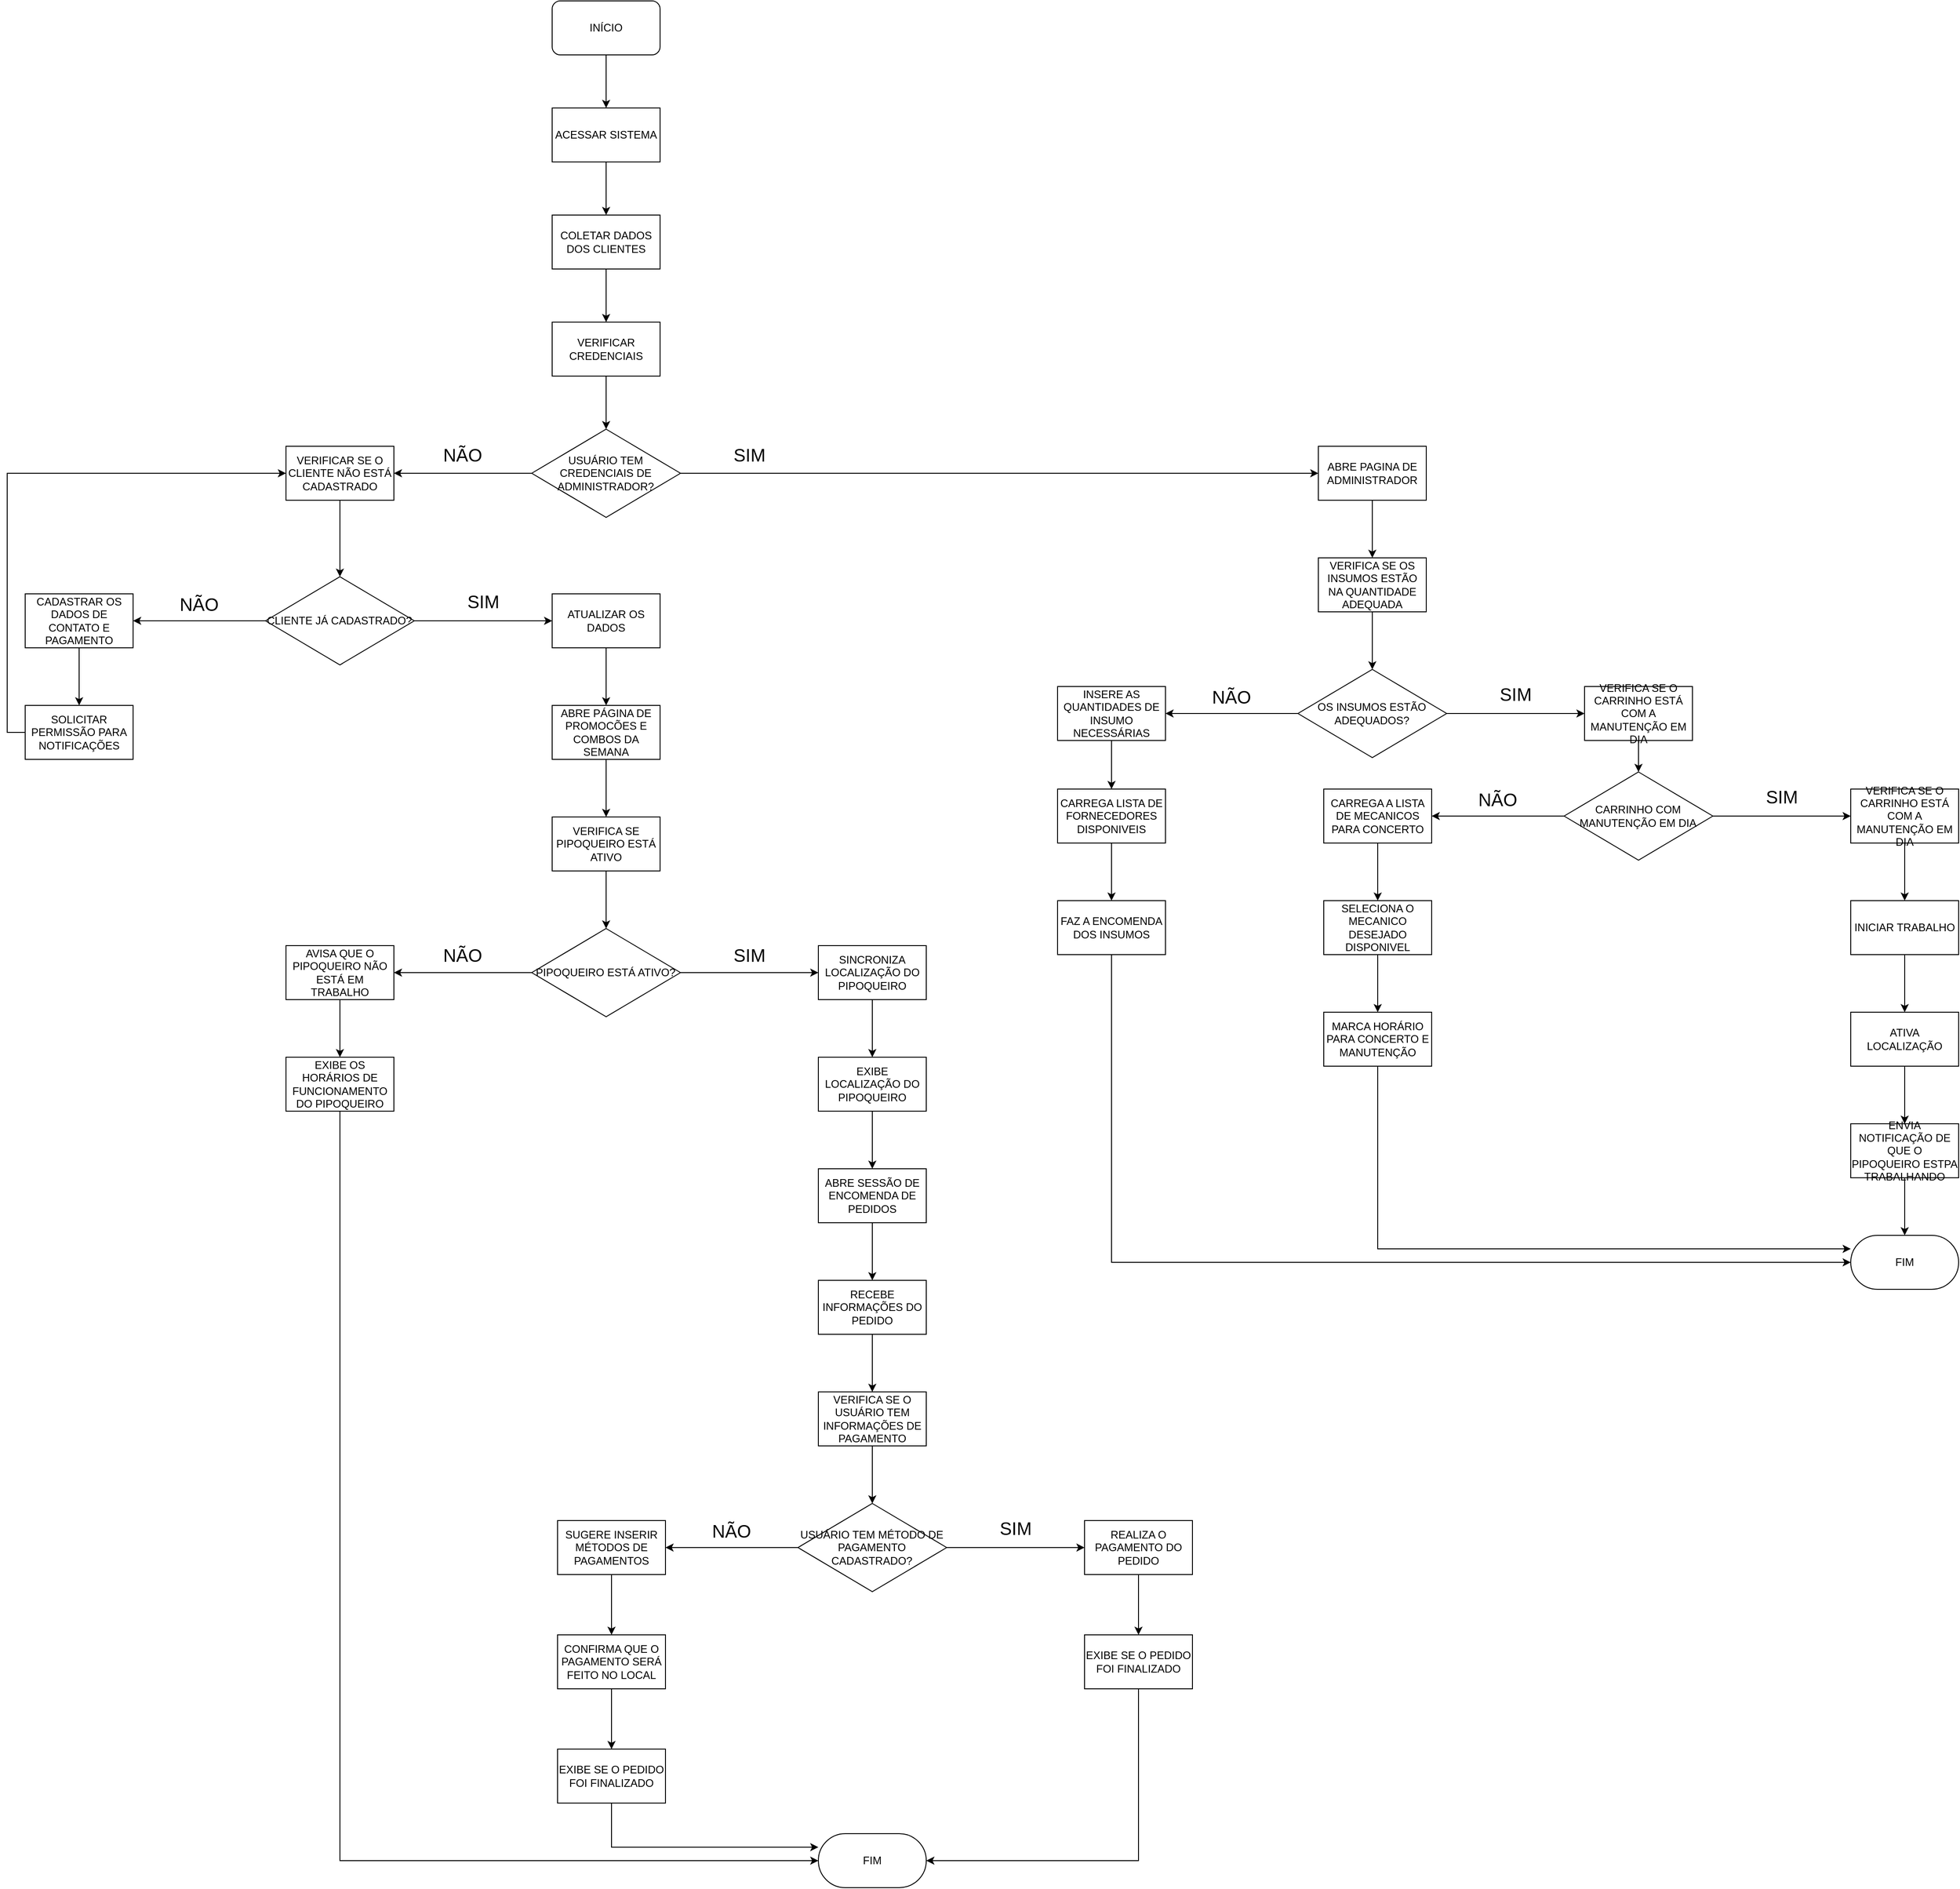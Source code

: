 <mxfile version="26.1.1">
  <diagram name="Página-1" id="Q3ipegLAM0ptBxPgurxT">
    <mxGraphModel dx="5183" dy="2389" grid="0" gridSize="10" guides="1" tooltips="1" connect="1" arrows="1" fold="1" page="0" pageScale="1" pageWidth="827" pageHeight="1169" math="0" shadow="0">
      <root>
        <mxCell id="0" />
        <mxCell id="1" parent="0" />
        <mxCell id="erAgilhyZdYV9VXMIYB2-6" style="edgeStyle=orthogonalEdgeStyle;rounded=0;orthogonalLoop=1;jettySize=auto;html=1;exitX=0.5;exitY=1;exitDx=0;exitDy=0;entryX=0.5;entryY=0;entryDx=0;entryDy=0;" edge="1" parent="1" source="erAgilhyZdYV9VXMIYB2-1" target="erAgilhyZdYV9VXMIYB2-2">
          <mxGeometry relative="1" as="geometry" />
        </mxCell>
        <mxCell id="erAgilhyZdYV9VXMIYB2-1" value="INÍCIO" style="rounded=1;whiteSpace=wrap;html=1;" vertex="1" parent="1">
          <mxGeometry x="352" y="399" width="120" height="60" as="geometry" />
        </mxCell>
        <mxCell id="erAgilhyZdYV9VXMIYB2-7" style="edgeStyle=orthogonalEdgeStyle;rounded=0;orthogonalLoop=1;jettySize=auto;html=1;exitX=0.5;exitY=1;exitDx=0;exitDy=0;entryX=0.5;entryY=0;entryDx=0;entryDy=0;" edge="1" parent="1" source="erAgilhyZdYV9VXMIYB2-2" target="erAgilhyZdYV9VXMIYB2-3">
          <mxGeometry relative="1" as="geometry" />
        </mxCell>
        <mxCell id="erAgilhyZdYV9VXMIYB2-2" value="ACESSAR SISTEMA" style="rounded=0;whiteSpace=wrap;html=1;" vertex="1" parent="1">
          <mxGeometry x="352" y="518" width="120" height="60" as="geometry" />
        </mxCell>
        <mxCell id="erAgilhyZdYV9VXMIYB2-8" style="edgeStyle=orthogonalEdgeStyle;rounded=0;orthogonalLoop=1;jettySize=auto;html=1;exitX=0.5;exitY=1;exitDx=0;exitDy=0;" edge="1" parent="1" source="erAgilhyZdYV9VXMIYB2-3" target="erAgilhyZdYV9VXMIYB2-4">
          <mxGeometry relative="1" as="geometry" />
        </mxCell>
        <mxCell id="erAgilhyZdYV9VXMIYB2-3" value="COLETAR DADOS DOS CLIENTES" style="rounded=0;whiteSpace=wrap;html=1;" vertex="1" parent="1">
          <mxGeometry x="352" y="637" width="120" height="60" as="geometry" />
        </mxCell>
        <mxCell id="erAgilhyZdYV9VXMIYB2-9" style="edgeStyle=orthogonalEdgeStyle;rounded=0;orthogonalLoop=1;jettySize=auto;html=1;exitX=0.5;exitY=1;exitDx=0;exitDy=0;entryX=0.5;entryY=0;entryDx=0;entryDy=0;" edge="1" parent="1" source="erAgilhyZdYV9VXMIYB2-4" target="erAgilhyZdYV9VXMIYB2-5">
          <mxGeometry relative="1" as="geometry" />
        </mxCell>
        <mxCell id="erAgilhyZdYV9VXMIYB2-4" value="VERIFICAR CREDENCIAIS" style="rounded=0;whiteSpace=wrap;html=1;" vertex="1" parent="1">
          <mxGeometry x="352" y="756" width="120" height="60" as="geometry" />
        </mxCell>
        <mxCell id="erAgilhyZdYV9VXMIYB2-12" style="edgeStyle=orthogonalEdgeStyle;rounded=0;orthogonalLoop=1;jettySize=auto;html=1;exitX=0;exitY=0.5;exitDx=0;exitDy=0;entryX=1;entryY=0.5;entryDx=0;entryDy=0;" edge="1" parent="1" source="erAgilhyZdYV9VXMIYB2-5" target="erAgilhyZdYV9VXMIYB2-11">
          <mxGeometry relative="1" as="geometry" />
        </mxCell>
        <mxCell id="erAgilhyZdYV9VXMIYB2-13" style="edgeStyle=orthogonalEdgeStyle;rounded=0;orthogonalLoop=1;jettySize=auto;html=1;exitX=1;exitY=0.5;exitDx=0;exitDy=0;entryX=0;entryY=0.5;entryDx=0;entryDy=0;" edge="1" parent="1" source="erAgilhyZdYV9VXMIYB2-5" target="erAgilhyZdYV9VXMIYB2-10">
          <mxGeometry relative="1" as="geometry" />
        </mxCell>
        <mxCell id="erAgilhyZdYV9VXMIYB2-5" value="USUÁRIO TEM CREDENCIAIS DE ADMINISTRADOR?" style="rhombus;whiteSpace=wrap;html=1;" vertex="1" parent="1">
          <mxGeometry x="329.31" y="875" width="165.38" height="98" as="geometry" />
        </mxCell>
        <mxCell id="erAgilhyZdYV9VXMIYB2-89" style="edgeStyle=orthogonalEdgeStyle;rounded=0;orthogonalLoop=1;jettySize=auto;html=1;exitX=0.5;exitY=1;exitDx=0;exitDy=0;entryX=0.5;entryY=0;entryDx=0;entryDy=0;" edge="1" parent="1" source="erAgilhyZdYV9VXMIYB2-10" target="erAgilhyZdYV9VXMIYB2-87">
          <mxGeometry relative="1" as="geometry" />
        </mxCell>
        <mxCell id="erAgilhyZdYV9VXMIYB2-10" value="ABRE PAGINA DE ADMINISTRADOR" style="rounded=0;whiteSpace=wrap;html=1;" vertex="1" parent="1">
          <mxGeometry x="1204" y="894" width="120" height="60" as="geometry" />
        </mxCell>
        <mxCell id="erAgilhyZdYV9VXMIYB2-21" style="edgeStyle=orthogonalEdgeStyle;rounded=0;orthogonalLoop=1;jettySize=auto;html=1;exitX=0.5;exitY=1;exitDx=0;exitDy=0;entryX=0.5;entryY=0;entryDx=0;entryDy=0;" edge="1" parent="1" source="erAgilhyZdYV9VXMIYB2-11" target="erAgilhyZdYV9VXMIYB2-20">
          <mxGeometry relative="1" as="geometry" />
        </mxCell>
        <mxCell id="erAgilhyZdYV9VXMIYB2-11" value="VERIFICAR SE O CLIENTE NÃO ESTÁ CADASTRADO" style="rounded=0;whiteSpace=wrap;html=1;" vertex="1" parent="1">
          <mxGeometry x="56" y="894" width="120" height="60" as="geometry" />
        </mxCell>
        <mxCell id="erAgilhyZdYV9VXMIYB2-18" value="&lt;span style=&quot;font-size: 20px;&quot;&gt;NÃO&lt;/span&gt;" style="text;html=1;align=center;verticalAlign=middle;whiteSpace=wrap;rounded=0;" vertex="1" parent="1">
          <mxGeometry x="222" y="882" width="61.46" height="42" as="geometry" />
        </mxCell>
        <mxCell id="erAgilhyZdYV9VXMIYB2-19" value="&lt;span style=&quot;font-size: 20px;&quot;&gt;SIM&lt;/span&gt;" style="text;html=1;align=center;verticalAlign=middle;whiteSpace=wrap;rounded=0;" vertex="1" parent="1">
          <mxGeometry x="541" y="882" width="61.46" height="42" as="geometry" />
        </mxCell>
        <mxCell id="erAgilhyZdYV9VXMIYB2-24" style="edgeStyle=orthogonalEdgeStyle;rounded=0;orthogonalLoop=1;jettySize=auto;html=1;exitX=1;exitY=0.5;exitDx=0;exitDy=0;entryX=0;entryY=0.5;entryDx=0;entryDy=0;" edge="1" parent="1" source="erAgilhyZdYV9VXMIYB2-20" target="erAgilhyZdYV9VXMIYB2-23">
          <mxGeometry relative="1" as="geometry" />
        </mxCell>
        <mxCell id="erAgilhyZdYV9VXMIYB2-27" style="edgeStyle=orthogonalEdgeStyle;rounded=0;orthogonalLoop=1;jettySize=auto;html=1;exitX=0;exitY=0.5;exitDx=0;exitDy=0;entryX=1;entryY=0.5;entryDx=0;entryDy=0;" edge="1" parent="1" source="erAgilhyZdYV9VXMIYB2-20" target="erAgilhyZdYV9VXMIYB2-26">
          <mxGeometry relative="1" as="geometry" />
        </mxCell>
        <mxCell id="erAgilhyZdYV9VXMIYB2-20" value="CLIENTE JÁ CADASTRADO?" style="rhombus;whiteSpace=wrap;html=1;" vertex="1" parent="1">
          <mxGeometry x="33.31" y="1039" width="165.38" height="98" as="geometry" />
        </mxCell>
        <mxCell id="erAgilhyZdYV9VXMIYB2-32" style="edgeStyle=orthogonalEdgeStyle;rounded=0;orthogonalLoop=1;jettySize=auto;html=1;exitX=0.5;exitY=1;exitDx=0;exitDy=0;entryX=0.5;entryY=0;entryDx=0;entryDy=0;" edge="1" parent="1" source="erAgilhyZdYV9VXMIYB2-23" target="erAgilhyZdYV9VXMIYB2-31">
          <mxGeometry relative="1" as="geometry" />
        </mxCell>
        <mxCell id="erAgilhyZdYV9VXMIYB2-23" value="ATUALIZAR OS DADOS" style="rounded=0;whiteSpace=wrap;html=1;" vertex="1" parent="1">
          <mxGeometry x="352" y="1058" width="120" height="60" as="geometry" />
        </mxCell>
        <mxCell id="erAgilhyZdYV9VXMIYB2-25" value="&lt;span style=&quot;font-size: 20px;&quot;&gt;SIM&lt;/span&gt;" style="text;html=1;align=center;verticalAlign=middle;whiteSpace=wrap;rounded=0;" vertex="1" parent="1">
          <mxGeometry x="245" y="1045" width="61.46" height="42" as="geometry" />
        </mxCell>
        <mxCell id="erAgilhyZdYV9VXMIYB2-30" style="edgeStyle=orthogonalEdgeStyle;rounded=0;orthogonalLoop=1;jettySize=auto;html=1;exitX=0.5;exitY=1;exitDx=0;exitDy=0;entryX=0.5;entryY=0;entryDx=0;entryDy=0;" edge="1" parent="1" source="erAgilhyZdYV9VXMIYB2-26" target="erAgilhyZdYV9VXMIYB2-29">
          <mxGeometry relative="1" as="geometry" />
        </mxCell>
        <mxCell id="erAgilhyZdYV9VXMIYB2-26" value="CADASTRAR OS DADOS DE CONTATO E PAGAMENTO" style="rounded=0;whiteSpace=wrap;html=1;" vertex="1" parent="1">
          <mxGeometry x="-234" y="1058" width="120" height="60" as="geometry" />
        </mxCell>
        <mxCell id="erAgilhyZdYV9VXMIYB2-28" value="&lt;span style=&quot;font-size: 20px;&quot;&gt;NÃO&lt;/span&gt;" style="text;html=1;align=center;verticalAlign=middle;whiteSpace=wrap;rounded=0;" vertex="1" parent="1">
          <mxGeometry x="-71" y="1048" width="61.46" height="42" as="geometry" />
        </mxCell>
        <mxCell id="erAgilhyZdYV9VXMIYB2-84" style="edgeStyle=orthogonalEdgeStyle;rounded=0;orthogonalLoop=1;jettySize=auto;html=1;exitX=0;exitY=0.5;exitDx=0;exitDy=0;entryX=0;entryY=0.5;entryDx=0;entryDy=0;" edge="1" parent="1" source="erAgilhyZdYV9VXMIYB2-29" target="erAgilhyZdYV9VXMIYB2-11">
          <mxGeometry relative="1" as="geometry" />
        </mxCell>
        <mxCell id="erAgilhyZdYV9VXMIYB2-29" value="SOLICITAR PERMISSÃO PARA NOTIFICAÇÕES" style="rounded=0;whiteSpace=wrap;html=1;" vertex="1" parent="1">
          <mxGeometry x="-234" y="1182" width="120" height="60" as="geometry" />
        </mxCell>
        <mxCell id="erAgilhyZdYV9VXMIYB2-40" style="edgeStyle=orthogonalEdgeStyle;rounded=0;orthogonalLoop=1;jettySize=auto;html=1;exitX=0.5;exitY=1;exitDx=0;exitDy=0;entryX=0.5;entryY=0;entryDx=0;entryDy=0;" edge="1" parent="1" source="erAgilhyZdYV9VXMIYB2-31" target="erAgilhyZdYV9VXMIYB2-39">
          <mxGeometry relative="1" as="geometry" />
        </mxCell>
        <mxCell id="erAgilhyZdYV9VXMIYB2-31" value="ABRE PÁGINA DE PROMOCÕES E COMBOS DA SEMANA" style="rounded=0;whiteSpace=wrap;html=1;" vertex="1" parent="1">
          <mxGeometry x="352" y="1182" width="120" height="60" as="geometry" />
        </mxCell>
        <mxCell id="erAgilhyZdYV9VXMIYB2-42" style="edgeStyle=orthogonalEdgeStyle;rounded=0;orthogonalLoop=1;jettySize=auto;html=1;exitX=0.5;exitY=1;exitDx=0;exitDy=0;entryX=0.5;entryY=0;entryDx=0;entryDy=0;" edge="1" parent="1" source="erAgilhyZdYV9VXMIYB2-39" target="erAgilhyZdYV9VXMIYB2-41">
          <mxGeometry relative="1" as="geometry" />
        </mxCell>
        <mxCell id="erAgilhyZdYV9VXMIYB2-39" value="VERIFICA SE PIPOQUEIRO ESTÁ ATIVO" style="rounded=0;whiteSpace=wrap;html=1;" vertex="1" parent="1">
          <mxGeometry x="352" y="1306" width="120" height="60" as="geometry" />
        </mxCell>
        <mxCell id="erAgilhyZdYV9VXMIYB2-51" style="edgeStyle=orthogonalEdgeStyle;rounded=0;orthogonalLoop=1;jettySize=auto;html=1;exitX=1;exitY=0.5;exitDx=0;exitDy=0;entryX=0;entryY=0.5;entryDx=0;entryDy=0;" edge="1" parent="1" source="erAgilhyZdYV9VXMIYB2-41" target="erAgilhyZdYV9VXMIYB2-47">
          <mxGeometry relative="1" as="geometry" />
        </mxCell>
        <mxCell id="erAgilhyZdYV9VXMIYB2-58" style="edgeStyle=orthogonalEdgeStyle;rounded=0;orthogonalLoop=1;jettySize=auto;html=1;exitX=0;exitY=0.5;exitDx=0;exitDy=0;entryX=1;entryY=0.5;entryDx=0;entryDy=0;" edge="1" parent="1" source="erAgilhyZdYV9VXMIYB2-41" target="erAgilhyZdYV9VXMIYB2-56">
          <mxGeometry relative="1" as="geometry" />
        </mxCell>
        <mxCell id="erAgilhyZdYV9VXMIYB2-41" value="PIPOQUEIRO ESTÁ ATIVO?" style="rhombus;whiteSpace=wrap;html=1;" vertex="1" parent="1">
          <mxGeometry x="329.31" y="1430" width="165.38" height="98" as="geometry" />
        </mxCell>
        <mxCell id="erAgilhyZdYV9VXMIYB2-46" style="edgeStyle=orthogonalEdgeStyle;rounded=0;orthogonalLoop=1;jettySize=auto;html=1;exitX=0.5;exitY=1;exitDx=0;exitDy=0;entryX=0.5;entryY=0;entryDx=0;entryDy=0;" edge="1" parent="1" source="erAgilhyZdYV9VXMIYB2-47" target="erAgilhyZdYV9VXMIYB2-48">
          <mxGeometry relative="1" as="geometry" />
        </mxCell>
        <mxCell id="erAgilhyZdYV9VXMIYB2-47" value="SINCRONIZA LOCALIZAÇÃO DO PIPOQUEIRO" style="rounded=0;whiteSpace=wrap;html=1;" vertex="1" parent="1">
          <mxGeometry x="648" y="1449" width="120" height="60" as="geometry" />
        </mxCell>
        <mxCell id="erAgilhyZdYV9VXMIYB2-53" style="edgeStyle=orthogonalEdgeStyle;rounded=0;orthogonalLoop=1;jettySize=auto;html=1;exitX=0.5;exitY=1;exitDx=0;exitDy=0;entryX=0.5;entryY=0;entryDx=0;entryDy=0;" edge="1" parent="1" source="erAgilhyZdYV9VXMIYB2-48" target="erAgilhyZdYV9VXMIYB2-52">
          <mxGeometry relative="1" as="geometry" />
        </mxCell>
        <mxCell id="erAgilhyZdYV9VXMIYB2-48" value="EXIBE LOCALIZAÇÃO DO PIPOQUEIRO" style="rounded=0;whiteSpace=wrap;html=1;" vertex="1" parent="1">
          <mxGeometry x="648" y="1573" width="120" height="60" as="geometry" />
        </mxCell>
        <mxCell id="erAgilhyZdYV9VXMIYB2-61" style="edgeStyle=orthogonalEdgeStyle;rounded=0;orthogonalLoop=1;jettySize=auto;html=1;exitX=0.5;exitY=1;exitDx=0;exitDy=0;entryX=0.5;entryY=0;entryDx=0;entryDy=0;" edge="1" parent="1" source="erAgilhyZdYV9VXMIYB2-52" target="erAgilhyZdYV9VXMIYB2-60">
          <mxGeometry relative="1" as="geometry" />
        </mxCell>
        <mxCell id="erAgilhyZdYV9VXMIYB2-52" value="ABRE SESSÃO DE ENCOMENDA DE PEDIDOS" style="rounded=0;whiteSpace=wrap;html=1;" vertex="1" parent="1">
          <mxGeometry x="648" y="1697" width="120" height="60" as="geometry" />
        </mxCell>
        <mxCell id="erAgilhyZdYV9VXMIYB2-54" value="&lt;span style=&quot;font-size: 20px;&quot;&gt;SIM&lt;/span&gt;" style="text;html=1;align=center;verticalAlign=middle;whiteSpace=wrap;rounded=0;" vertex="1" parent="1">
          <mxGeometry x="541" y="1438" width="61.46" height="42" as="geometry" />
        </mxCell>
        <mxCell id="erAgilhyZdYV9VXMIYB2-55" style="edgeStyle=orthogonalEdgeStyle;rounded=0;orthogonalLoop=1;jettySize=auto;html=1;exitX=0.5;exitY=1;exitDx=0;exitDy=0;entryX=0.5;entryY=0;entryDx=0;entryDy=0;" edge="1" parent="1" source="erAgilhyZdYV9VXMIYB2-56" target="erAgilhyZdYV9VXMIYB2-57">
          <mxGeometry relative="1" as="geometry" />
        </mxCell>
        <mxCell id="erAgilhyZdYV9VXMIYB2-56" value="AVISA QUE O PIPOQUEIRO NÃO ESTÁ EM TRABALHO" style="rounded=0;whiteSpace=wrap;html=1;" vertex="1" parent="1">
          <mxGeometry x="56" y="1449" width="120" height="60" as="geometry" />
        </mxCell>
        <mxCell id="erAgilhyZdYV9VXMIYB2-85" style="edgeStyle=orthogonalEdgeStyle;rounded=0;orthogonalLoop=1;jettySize=auto;html=1;exitX=0.5;exitY=1;exitDx=0;exitDy=0;entryX=0;entryY=0.5;entryDx=0;entryDy=0;" edge="1" parent="1" source="erAgilhyZdYV9VXMIYB2-57" target="erAgilhyZdYV9VXMIYB2-81">
          <mxGeometry relative="1" as="geometry" />
        </mxCell>
        <mxCell id="erAgilhyZdYV9VXMIYB2-57" value="EXIBE OS HORÁRIOS DE FUNCIONAMENTO DO PIPOQUEIRO" style="rounded=0;whiteSpace=wrap;html=1;" vertex="1" parent="1">
          <mxGeometry x="56" y="1573" width="120" height="60" as="geometry" />
        </mxCell>
        <mxCell id="erAgilhyZdYV9VXMIYB2-59" value="&lt;span style=&quot;font-size: 20px;&quot;&gt;NÃO&lt;/span&gt;" style="text;html=1;align=center;verticalAlign=middle;whiteSpace=wrap;rounded=0;" vertex="1" parent="1">
          <mxGeometry x="222" y="1438" width="61.46" height="42" as="geometry" />
        </mxCell>
        <mxCell id="erAgilhyZdYV9VXMIYB2-63" style="edgeStyle=orthogonalEdgeStyle;rounded=0;orthogonalLoop=1;jettySize=auto;html=1;exitX=0.5;exitY=1;exitDx=0;exitDy=0;entryX=0.5;entryY=0;entryDx=0;entryDy=0;" edge="1" parent="1" source="erAgilhyZdYV9VXMIYB2-60" target="erAgilhyZdYV9VXMIYB2-62">
          <mxGeometry relative="1" as="geometry" />
        </mxCell>
        <mxCell id="erAgilhyZdYV9VXMIYB2-60" value="RECEBE INFORMAÇÕES DO PEDIDO" style="rounded=0;whiteSpace=wrap;html=1;" vertex="1" parent="1">
          <mxGeometry x="648" y="1821" width="120" height="60" as="geometry" />
        </mxCell>
        <mxCell id="erAgilhyZdYV9VXMIYB2-74" style="edgeStyle=orthogonalEdgeStyle;rounded=0;orthogonalLoop=1;jettySize=auto;html=1;exitX=0.5;exitY=1;exitDx=0;exitDy=0;entryX=0.5;entryY=0;entryDx=0;entryDy=0;" edge="1" parent="1" source="erAgilhyZdYV9VXMIYB2-62" target="erAgilhyZdYV9VXMIYB2-68">
          <mxGeometry relative="1" as="geometry" />
        </mxCell>
        <mxCell id="erAgilhyZdYV9VXMIYB2-62" value="VERIFICA SE O USUÁRIO TEM INFORMAÇÕES DE PAGAMENTO" style="rounded=0;whiteSpace=wrap;html=1;" vertex="1" parent="1">
          <mxGeometry x="648" y="1945" width="120" height="60" as="geometry" />
        </mxCell>
        <mxCell id="erAgilhyZdYV9VXMIYB2-66" style="edgeStyle=orthogonalEdgeStyle;rounded=0;orthogonalLoop=1;jettySize=auto;html=1;exitX=1;exitY=0.5;exitDx=0;exitDy=0;entryX=0;entryY=0.5;entryDx=0;entryDy=0;" edge="1" parent="1" source="erAgilhyZdYV9VXMIYB2-68" target="erAgilhyZdYV9VXMIYB2-69">
          <mxGeometry relative="1" as="geometry" />
        </mxCell>
        <mxCell id="erAgilhyZdYV9VXMIYB2-67" style="edgeStyle=orthogonalEdgeStyle;rounded=0;orthogonalLoop=1;jettySize=auto;html=1;exitX=0;exitY=0.5;exitDx=0;exitDy=0;entryX=1;entryY=0.5;entryDx=0;entryDy=0;" edge="1" parent="1" source="erAgilhyZdYV9VXMIYB2-68" target="erAgilhyZdYV9VXMIYB2-71">
          <mxGeometry relative="1" as="geometry" />
        </mxCell>
        <mxCell id="erAgilhyZdYV9VXMIYB2-68" value="USUÁRIO TEM MÉTODO DE PAGAMENTO CADASTRADO?" style="rhombus;whiteSpace=wrap;html=1;" vertex="1" parent="1">
          <mxGeometry x="625.31" y="2069" width="165.38" height="98" as="geometry" />
        </mxCell>
        <mxCell id="erAgilhyZdYV9VXMIYB2-78" style="edgeStyle=orthogonalEdgeStyle;rounded=0;orthogonalLoop=1;jettySize=auto;html=1;exitX=0.5;exitY=1;exitDx=0;exitDy=0;entryX=0.5;entryY=0;entryDx=0;entryDy=0;" edge="1" parent="1" source="erAgilhyZdYV9VXMIYB2-69" target="erAgilhyZdYV9VXMIYB2-75">
          <mxGeometry relative="1" as="geometry" />
        </mxCell>
        <mxCell id="erAgilhyZdYV9VXMIYB2-69" value="REALIZA O PAGAMENTO DO PEDIDO" style="rounded=0;whiteSpace=wrap;html=1;" vertex="1" parent="1">
          <mxGeometry x="944" y="2088" width="120" height="60" as="geometry" />
        </mxCell>
        <mxCell id="erAgilhyZdYV9VXMIYB2-70" value="&lt;span style=&quot;font-size: 20px;&quot;&gt;SIM&lt;/span&gt;" style="text;html=1;align=center;verticalAlign=middle;whiteSpace=wrap;rounded=0;" vertex="1" parent="1">
          <mxGeometry x="837" y="2075" width="61.46" height="42" as="geometry" />
        </mxCell>
        <mxCell id="erAgilhyZdYV9VXMIYB2-77" style="edgeStyle=orthogonalEdgeStyle;rounded=0;orthogonalLoop=1;jettySize=auto;html=1;exitX=0.5;exitY=1;exitDx=0;exitDy=0;entryX=0.5;entryY=0;entryDx=0;entryDy=0;" edge="1" parent="1" source="erAgilhyZdYV9VXMIYB2-71" target="erAgilhyZdYV9VXMIYB2-76">
          <mxGeometry relative="1" as="geometry" />
        </mxCell>
        <mxCell id="erAgilhyZdYV9VXMIYB2-71" value="SUGERE INSERIR MÉTODOS DE PAGAMENTOS" style="rounded=0;whiteSpace=wrap;html=1;" vertex="1" parent="1">
          <mxGeometry x="358" y="2088" width="120" height="60" as="geometry" />
        </mxCell>
        <mxCell id="erAgilhyZdYV9VXMIYB2-72" value="&lt;span style=&quot;font-size: 20px;&quot;&gt;NÃO&lt;/span&gt;" style="text;html=1;align=center;verticalAlign=middle;whiteSpace=wrap;rounded=0;" vertex="1" parent="1">
          <mxGeometry x="521" y="2078" width="61.46" height="42" as="geometry" />
        </mxCell>
        <mxCell id="erAgilhyZdYV9VXMIYB2-83" style="edgeStyle=orthogonalEdgeStyle;rounded=0;orthogonalLoop=1;jettySize=auto;html=1;exitX=0.5;exitY=1;exitDx=0;exitDy=0;entryX=1;entryY=0.5;entryDx=0;entryDy=0;" edge="1" parent="1" source="erAgilhyZdYV9VXMIYB2-75" target="erAgilhyZdYV9VXMIYB2-81">
          <mxGeometry relative="1" as="geometry" />
        </mxCell>
        <mxCell id="erAgilhyZdYV9VXMIYB2-75" value="EXIBE SE O PEDIDO FOI FINALIZADO" style="rounded=0;whiteSpace=wrap;html=1;" vertex="1" parent="1">
          <mxGeometry x="944" y="2215" width="120" height="60" as="geometry" />
        </mxCell>
        <mxCell id="erAgilhyZdYV9VXMIYB2-80" style="edgeStyle=orthogonalEdgeStyle;rounded=0;orthogonalLoop=1;jettySize=auto;html=1;exitX=0.5;exitY=1;exitDx=0;exitDy=0;entryX=0.5;entryY=0;entryDx=0;entryDy=0;" edge="1" parent="1" source="erAgilhyZdYV9VXMIYB2-76" target="erAgilhyZdYV9VXMIYB2-79">
          <mxGeometry relative="1" as="geometry" />
        </mxCell>
        <mxCell id="erAgilhyZdYV9VXMIYB2-76" value="CONFIRMA QUE O PAGAMENTO SERÁ FEITO NO LOCAL" style="rounded=0;whiteSpace=wrap;html=1;" vertex="1" parent="1">
          <mxGeometry x="358" y="2215" width="120" height="60" as="geometry" />
        </mxCell>
        <mxCell id="erAgilhyZdYV9VXMIYB2-126" style="edgeStyle=orthogonalEdgeStyle;rounded=0;orthogonalLoop=1;jettySize=auto;html=1;exitX=0.5;exitY=1;exitDx=0;exitDy=0;entryX=0;entryY=0.25;entryDx=0;entryDy=0;" edge="1" parent="1" source="erAgilhyZdYV9VXMIYB2-79" target="erAgilhyZdYV9VXMIYB2-81">
          <mxGeometry relative="1" as="geometry" />
        </mxCell>
        <mxCell id="erAgilhyZdYV9VXMIYB2-79" value="EXIBE SE O PEDIDO FOI FINALIZADO" style="rounded=0;whiteSpace=wrap;html=1;" vertex="1" parent="1">
          <mxGeometry x="358" y="2342" width="120" height="60" as="geometry" />
        </mxCell>
        <mxCell id="erAgilhyZdYV9VXMIYB2-81" value="FIM" style="rounded=1;whiteSpace=wrap;html=1;arcSize=50;" vertex="1" parent="1">
          <mxGeometry x="648" y="2436" width="120" height="60" as="geometry" />
        </mxCell>
        <mxCell id="erAgilhyZdYV9VXMIYB2-97" style="edgeStyle=orthogonalEdgeStyle;rounded=0;orthogonalLoop=1;jettySize=auto;html=1;exitX=0.5;exitY=1;exitDx=0;exitDy=0;entryX=0.5;entryY=0;entryDx=0;entryDy=0;" edge="1" parent="1" source="erAgilhyZdYV9VXMIYB2-87" target="erAgilhyZdYV9VXMIYB2-92">
          <mxGeometry relative="1" as="geometry" />
        </mxCell>
        <mxCell id="erAgilhyZdYV9VXMIYB2-87" value="VERIFICA SE OS INSUMOS ESTÃO NA QUANTIDADE ADEQUADA" style="rounded=0;whiteSpace=wrap;html=1;" vertex="1" parent="1">
          <mxGeometry x="1204" y="1018" width="120" height="60" as="geometry" />
        </mxCell>
        <mxCell id="erAgilhyZdYV9VXMIYB2-90" style="edgeStyle=orthogonalEdgeStyle;rounded=0;orthogonalLoop=1;jettySize=auto;html=1;exitX=1;exitY=0.5;exitDx=0;exitDy=0;entryX=0;entryY=0.5;entryDx=0;entryDy=0;" edge="1" parent="1" source="erAgilhyZdYV9VXMIYB2-92" target="erAgilhyZdYV9VXMIYB2-93">
          <mxGeometry relative="1" as="geometry" />
        </mxCell>
        <mxCell id="erAgilhyZdYV9VXMIYB2-91" style="edgeStyle=orthogonalEdgeStyle;rounded=0;orthogonalLoop=1;jettySize=auto;html=1;exitX=0;exitY=0.5;exitDx=0;exitDy=0;entryX=1;entryY=0.5;entryDx=0;entryDy=0;" edge="1" parent="1" source="erAgilhyZdYV9VXMIYB2-92" target="erAgilhyZdYV9VXMIYB2-95">
          <mxGeometry relative="1" as="geometry" />
        </mxCell>
        <mxCell id="erAgilhyZdYV9VXMIYB2-92" value="OS INSUMOS ESTÃO ADEQUADOS?" style="rhombus;whiteSpace=wrap;html=1;" vertex="1" parent="1">
          <mxGeometry x="1181.31" y="1142" width="165.38" height="98" as="geometry" />
        </mxCell>
        <mxCell id="erAgilhyZdYV9VXMIYB2-109" style="edgeStyle=orthogonalEdgeStyle;rounded=0;orthogonalLoop=1;jettySize=auto;html=1;exitX=0.5;exitY=1;exitDx=0;exitDy=0;entryX=0.5;entryY=0;entryDx=0;entryDy=0;" edge="1" parent="1" source="erAgilhyZdYV9VXMIYB2-93" target="erAgilhyZdYV9VXMIYB2-104">
          <mxGeometry relative="1" as="geometry" />
        </mxCell>
        <mxCell id="erAgilhyZdYV9VXMIYB2-93" value="VERIFICA SE O CARRINHO ESTÁ COM A MANUTENÇÃO EM DIA" style="rounded=0;whiteSpace=wrap;html=1;" vertex="1" parent="1">
          <mxGeometry x="1500" y="1161" width="120" height="60" as="geometry" />
        </mxCell>
        <mxCell id="erAgilhyZdYV9VXMIYB2-94" value="&lt;span style=&quot;font-size: 20px;&quot;&gt;SIM&lt;/span&gt;" style="text;html=1;align=center;verticalAlign=middle;whiteSpace=wrap;rounded=0;" vertex="1" parent="1">
          <mxGeometry x="1393" y="1148" width="61.46" height="42" as="geometry" />
        </mxCell>
        <mxCell id="erAgilhyZdYV9VXMIYB2-101" style="edgeStyle=orthogonalEdgeStyle;rounded=0;orthogonalLoop=1;jettySize=auto;html=1;exitX=0.5;exitY=1;exitDx=0;exitDy=0;entryX=0.5;entryY=0;entryDx=0;entryDy=0;" edge="1" parent="1" source="erAgilhyZdYV9VXMIYB2-95" target="erAgilhyZdYV9VXMIYB2-99">
          <mxGeometry relative="1" as="geometry" />
        </mxCell>
        <mxCell id="erAgilhyZdYV9VXMIYB2-95" value="INSERE AS QUANTIDADES DE INSUMO NECESSÁRIAS" style="rounded=0;whiteSpace=wrap;html=1;" vertex="1" parent="1">
          <mxGeometry x="914" y="1161" width="120" height="60" as="geometry" />
        </mxCell>
        <mxCell id="erAgilhyZdYV9VXMIYB2-96" value="&lt;span style=&quot;font-size: 20px;&quot;&gt;NÃO&lt;/span&gt;" style="text;html=1;align=center;verticalAlign=middle;whiteSpace=wrap;rounded=0;" vertex="1" parent="1">
          <mxGeometry x="1077" y="1151" width="61.46" height="42" as="geometry" />
        </mxCell>
        <mxCell id="erAgilhyZdYV9VXMIYB2-98" style="edgeStyle=orthogonalEdgeStyle;rounded=0;orthogonalLoop=1;jettySize=auto;html=1;exitX=0.5;exitY=1;exitDx=0;exitDy=0;entryX=0.5;entryY=0;entryDx=0;entryDy=0;" edge="1" parent="1" source="erAgilhyZdYV9VXMIYB2-99" target="erAgilhyZdYV9VXMIYB2-100">
          <mxGeometry relative="1" as="geometry" />
        </mxCell>
        <mxCell id="erAgilhyZdYV9VXMIYB2-99" value="CARREGA LISTA DE FORNECEDORES DISPONIVEIS" style="rounded=0;whiteSpace=wrap;html=1;" vertex="1" parent="1">
          <mxGeometry x="914" y="1275" width="120" height="60" as="geometry" />
        </mxCell>
        <mxCell id="erAgilhyZdYV9VXMIYB2-125" style="edgeStyle=orthogonalEdgeStyle;rounded=0;orthogonalLoop=1;jettySize=auto;html=1;exitX=0.5;exitY=1;exitDx=0;exitDy=0;entryX=0;entryY=0.5;entryDx=0;entryDy=0;" edge="1" parent="1" source="erAgilhyZdYV9VXMIYB2-100" target="erAgilhyZdYV9VXMIYB2-122">
          <mxGeometry relative="1" as="geometry" />
        </mxCell>
        <mxCell id="erAgilhyZdYV9VXMIYB2-100" value="FAZ A ENCOMENDA DOS INSUMOS" style="rounded=0;whiteSpace=wrap;html=1;" vertex="1" parent="1">
          <mxGeometry x="914" y="1399" width="120" height="60" as="geometry" />
        </mxCell>
        <mxCell id="erAgilhyZdYV9VXMIYB2-102" style="edgeStyle=orthogonalEdgeStyle;rounded=0;orthogonalLoop=1;jettySize=auto;html=1;exitX=1;exitY=0.5;exitDx=0;exitDy=0;entryX=0;entryY=0.5;entryDx=0;entryDy=0;" edge="1" parent="1" source="erAgilhyZdYV9VXMIYB2-104" target="erAgilhyZdYV9VXMIYB2-105">
          <mxGeometry relative="1" as="geometry" />
        </mxCell>
        <mxCell id="erAgilhyZdYV9VXMIYB2-103" style="edgeStyle=orthogonalEdgeStyle;rounded=0;orthogonalLoop=1;jettySize=auto;html=1;exitX=0;exitY=0.5;exitDx=0;exitDy=0;entryX=1;entryY=0.5;entryDx=0;entryDy=0;" edge="1" parent="1" source="erAgilhyZdYV9VXMIYB2-104" target="erAgilhyZdYV9VXMIYB2-107">
          <mxGeometry relative="1" as="geometry" />
        </mxCell>
        <mxCell id="erAgilhyZdYV9VXMIYB2-104" value="CARRINHO COM MANUTENÇÃO EM DIA" style="rhombus;whiteSpace=wrap;html=1;" vertex="1" parent="1">
          <mxGeometry x="1477.31" y="1256" width="165.38" height="98" as="geometry" />
        </mxCell>
        <mxCell id="erAgilhyZdYV9VXMIYB2-121" style="edgeStyle=orthogonalEdgeStyle;rounded=0;orthogonalLoop=1;jettySize=auto;html=1;exitX=0.5;exitY=1;exitDx=0;exitDy=0;entryX=0.5;entryY=0;entryDx=0;entryDy=0;" edge="1" parent="1" source="erAgilhyZdYV9VXMIYB2-105" target="erAgilhyZdYV9VXMIYB2-117">
          <mxGeometry relative="1" as="geometry" />
        </mxCell>
        <mxCell id="erAgilhyZdYV9VXMIYB2-105" value="VERIFICA SE O CARRINHO ESTÁ COM A MANUTENÇÃO EM DIA" style="rounded=0;whiteSpace=wrap;html=1;" vertex="1" parent="1">
          <mxGeometry x="1796" y="1275" width="120" height="60" as="geometry" />
        </mxCell>
        <mxCell id="erAgilhyZdYV9VXMIYB2-106" value="&lt;span style=&quot;font-size: 20px;&quot;&gt;SIM&lt;/span&gt;" style="text;html=1;align=center;verticalAlign=middle;whiteSpace=wrap;rounded=0;" vertex="1" parent="1">
          <mxGeometry x="1689" y="1262" width="61.46" height="42" as="geometry" />
        </mxCell>
        <mxCell id="erAgilhyZdYV9VXMIYB2-113" style="edgeStyle=orthogonalEdgeStyle;rounded=0;orthogonalLoop=1;jettySize=auto;html=1;exitX=0.5;exitY=1;exitDx=0;exitDy=0;entryX=0.5;entryY=0;entryDx=0;entryDy=0;" edge="1" parent="1" source="erAgilhyZdYV9VXMIYB2-107" target="erAgilhyZdYV9VXMIYB2-111">
          <mxGeometry relative="1" as="geometry" />
        </mxCell>
        <mxCell id="erAgilhyZdYV9VXMIYB2-107" value="CARREGA A LISTA DE MECANICOS PARA CONCERTO" style="rounded=0;whiteSpace=wrap;html=1;" vertex="1" parent="1">
          <mxGeometry x="1210" y="1275" width="120" height="60" as="geometry" />
        </mxCell>
        <mxCell id="erAgilhyZdYV9VXMIYB2-108" value="&lt;span style=&quot;font-size: 20px;&quot;&gt;NÃO&lt;/span&gt;" style="text;html=1;align=center;verticalAlign=middle;whiteSpace=wrap;rounded=0;" vertex="1" parent="1">
          <mxGeometry x="1373" y="1265" width="61.46" height="42" as="geometry" />
        </mxCell>
        <mxCell id="erAgilhyZdYV9VXMIYB2-110" style="edgeStyle=orthogonalEdgeStyle;rounded=0;orthogonalLoop=1;jettySize=auto;html=1;exitX=0.5;exitY=1;exitDx=0;exitDy=0;entryX=0.5;entryY=0;entryDx=0;entryDy=0;" edge="1" parent="1" source="erAgilhyZdYV9VXMIYB2-111" target="erAgilhyZdYV9VXMIYB2-112">
          <mxGeometry relative="1" as="geometry" />
        </mxCell>
        <mxCell id="erAgilhyZdYV9VXMIYB2-111" value="SELECIONA O MECANICO DESEJADO DISPONIVEL" style="rounded=0;whiteSpace=wrap;html=1;" vertex="1" parent="1">
          <mxGeometry x="1210" y="1399" width="120" height="60" as="geometry" />
        </mxCell>
        <mxCell id="erAgilhyZdYV9VXMIYB2-124" style="edgeStyle=orthogonalEdgeStyle;rounded=0;orthogonalLoop=1;jettySize=auto;html=1;exitX=0.5;exitY=1;exitDx=0;exitDy=0;entryX=0;entryY=0.25;entryDx=0;entryDy=0;" edge="1" parent="1" source="erAgilhyZdYV9VXMIYB2-112" target="erAgilhyZdYV9VXMIYB2-122">
          <mxGeometry relative="1" as="geometry" />
        </mxCell>
        <mxCell id="erAgilhyZdYV9VXMIYB2-112" value="MARCA HORÁRIO PARA CONCERTO E MANUTENÇÃO" style="rounded=0;whiteSpace=wrap;html=1;" vertex="1" parent="1">
          <mxGeometry x="1210" y="1523" width="120" height="60" as="geometry" />
        </mxCell>
        <mxCell id="erAgilhyZdYV9VXMIYB2-116" style="edgeStyle=orthogonalEdgeStyle;rounded=0;orthogonalLoop=1;jettySize=auto;html=1;exitX=0.5;exitY=1;exitDx=0;exitDy=0;entryX=0.5;entryY=0;entryDx=0;entryDy=0;" edge="1" parent="1" source="erAgilhyZdYV9VXMIYB2-117" target="erAgilhyZdYV9VXMIYB2-118">
          <mxGeometry relative="1" as="geometry" />
        </mxCell>
        <mxCell id="erAgilhyZdYV9VXMIYB2-117" value="INICIAR TRABALHO" style="rounded=0;whiteSpace=wrap;html=1;" vertex="1" parent="1">
          <mxGeometry x="1796" y="1399" width="120" height="60" as="geometry" />
        </mxCell>
        <mxCell id="erAgilhyZdYV9VXMIYB2-120" style="edgeStyle=orthogonalEdgeStyle;rounded=0;orthogonalLoop=1;jettySize=auto;html=1;exitX=0.5;exitY=1;exitDx=0;exitDy=0;entryX=0.5;entryY=0;entryDx=0;entryDy=0;" edge="1" parent="1" source="erAgilhyZdYV9VXMIYB2-118" target="erAgilhyZdYV9VXMIYB2-119">
          <mxGeometry relative="1" as="geometry" />
        </mxCell>
        <mxCell id="erAgilhyZdYV9VXMIYB2-118" value="ATIVA LOCALIZAÇÃO" style="rounded=0;whiteSpace=wrap;html=1;" vertex="1" parent="1">
          <mxGeometry x="1796" y="1523" width="120" height="60" as="geometry" />
        </mxCell>
        <mxCell id="erAgilhyZdYV9VXMIYB2-123" style="edgeStyle=orthogonalEdgeStyle;rounded=0;orthogonalLoop=1;jettySize=auto;html=1;exitX=0.5;exitY=1;exitDx=0;exitDy=0;entryX=0.5;entryY=0;entryDx=0;entryDy=0;" edge="1" parent="1" source="erAgilhyZdYV9VXMIYB2-119" target="erAgilhyZdYV9VXMIYB2-122">
          <mxGeometry relative="1" as="geometry" />
        </mxCell>
        <mxCell id="erAgilhyZdYV9VXMIYB2-119" value="ENVIA NOTIFICAÇÃO DE QUE O PIPOQUEIRO ESTPA TRABALHANDO" style="rounded=0;whiteSpace=wrap;html=1;" vertex="1" parent="1">
          <mxGeometry x="1796" y="1647" width="120" height="60" as="geometry" />
        </mxCell>
        <mxCell id="erAgilhyZdYV9VXMIYB2-122" value="FIM" style="rounded=1;whiteSpace=wrap;html=1;arcSize=50;" vertex="1" parent="1">
          <mxGeometry x="1796" y="1771" width="120" height="60" as="geometry" />
        </mxCell>
      </root>
    </mxGraphModel>
  </diagram>
</mxfile>
